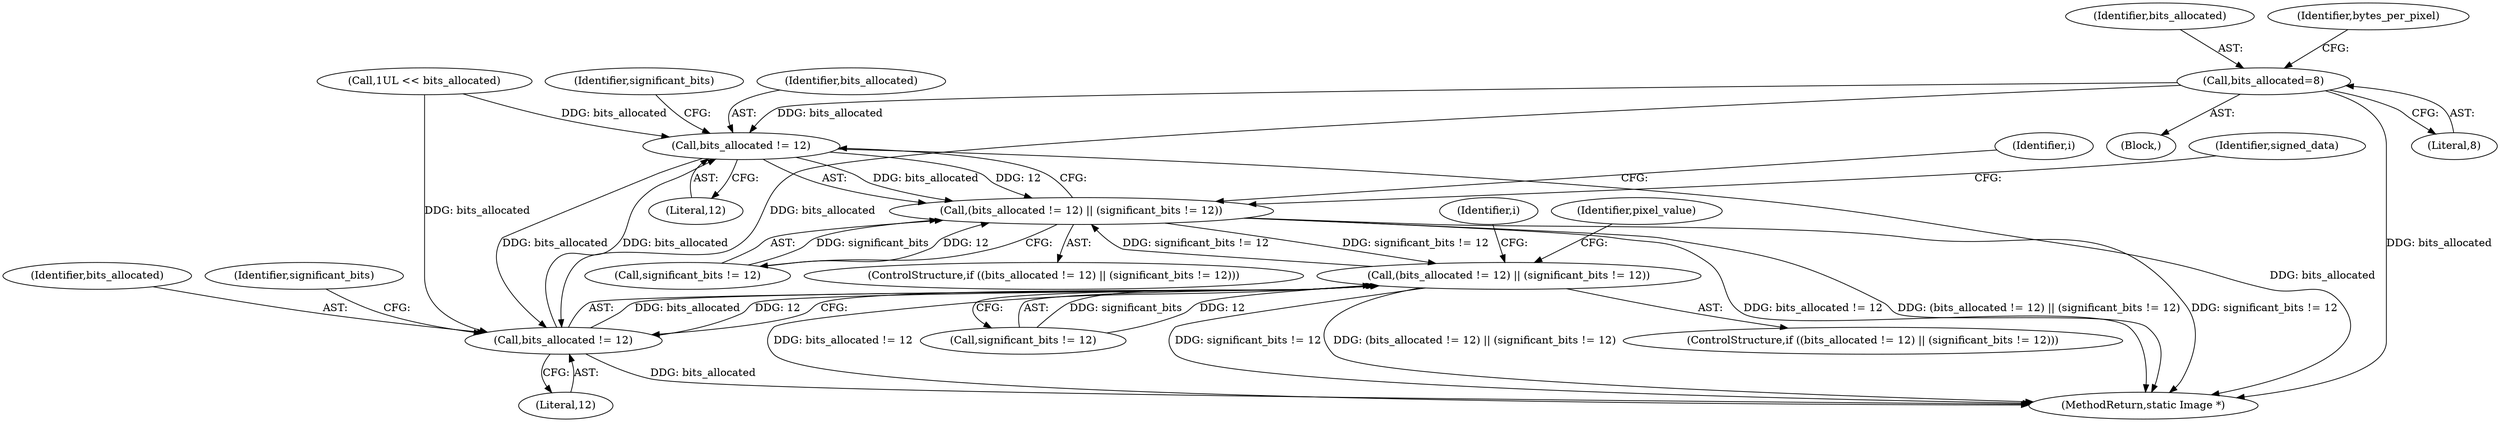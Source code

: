 digraph "0_ImageMagick_5511ef530576ed18fd636baa3bb4eda3d667665d@API" {
"1000346" [label="(Call,bits_allocated=8)"];
"1003567" [label="(Call,bits_allocated != 12)"];
"1003566" [label="(Call,(bits_allocated != 12) || (significant_bits != 12))"];
"1004032" [label="(Call,(bits_allocated != 12) || (significant_bits != 12))"];
"1004033" [label="(Call,bits_allocated != 12)"];
"1001474" [label="(Call,1UL << bits_allocated)"];
"1004032" [label="(Call,(bits_allocated != 12) || (significant_bits != 12))"];
"1003568" [label="(Identifier,bits_allocated)"];
"1004644" [label="(MethodReturn,static Image *)"];
"1000347" [label="(Identifier,bits_allocated)"];
"1004033" [label="(Call,bits_allocated != 12)"];
"1004031" [label="(ControlStructure,if ((bits_allocated != 12) || (significant_bits != 12)))"];
"1000348" [label="(Literal,8)"];
"1000350" [label="(Identifier,bytes_per_pixel)"];
"1003570" [label="(Call,significant_bits != 12)"];
"1004035" [label="(Literal,12)"];
"1003569" [label="(Literal,12)"];
"1003565" [label="(ControlStructure,if ((bits_allocated != 12) || (significant_bits != 12)))"];
"1003571" [label="(Identifier,significant_bits)"];
"1003575" [label="(Identifier,signed_data)"];
"1004041" [label="(Identifier,pixel_value)"];
"1004070" [label="(Identifier,i)"];
"1004036" [label="(Call,significant_bits != 12)"];
"1003566" [label="(Call,(bits_allocated != 12) || (significant_bits != 12))"];
"1000144" [label="(Block,)"];
"1003603" [label="(Identifier,i)"];
"1004034" [label="(Identifier,bits_allocated)"];
"1003567" [label="(Call,bits_allocated != 12)"];
"1004037" [label="(Identifier,significant_bits)"];
"1000346" [label="(Call,bits_allocated=8)"];
"1000346" -> "1000144"  [label="AST: "];
"1000346" -> "1000348"  [label="CFG: "];
"1000347" -> "1000346"  [label="AST: "];
"1000348" -> "1000346"  [label="AST: "];
"1000350" -> "1000346"  [label="CFG: "];
"1000346" -> "1004644"  [label="DDG: bits_allocated"];
"1000346" -> "1003567"  [label="DDG: bits_allocated"];
"1000346" -> "1004033"  [label="DDG: bits_allocated"];
"1003567" -> "1003566"  [label="AST: "];
"1003567" -> "1003569"  [label="CFG: "];
"1003568" -> "1003567"  [label="AST: "];
"1003569" -> "1003567"  [label="AST: "];
"1003571" -> "1003567"  [label="CFG: "];
"1003566" -> "1003567"  [label="CFG: "];
"1003567" -> "1004644"  [label="DDG: bits_allocated"];
"1003567" -> "1003566"  [label="DDG: bits_allocated"];
"1003567" -> "1003566"  [label="DDG: 12"];
"1001474" -> "1003567"  [label="DDG: bits_allocated"];
"1004033" -> "1003567"  [label="DDG: bits_allocated"];
"1003567" -> "1004033"  [label="DDG: bits_allocated"];
"1003566" -> "1003565"  [label="AST: "];
"1003566" -> "1003570"  [label="CFG: "];
"1003570" -> "1003566"  [label="AST: "];
"1003575" -> "1003566"  [label="CFG: "];
"1003603" -> "1003566"  [label="CFG: "];
"1003566" -> "1004644"  [label="DDG: significant_bits != 12"];
"1003566" -> "1004644"  [label="DDG: bits_allocated != 12"];
"1003566" -> "1004644"  [label="DDG: (bits_allocated != 12) || (significant_bits != 12)"];
"1004032" -> "1003566"  [label="DDG: significant_bits != 12"];
"1003570" -> "1003566"  [label="DDG: significant_bits"];
"1003570" -> "1003566"  [label="DDG: 12"];
"1003566" -> "1004032"  [label="DDG: significant_bits != 12"];
"1004032" -> "1004031"  [label="AST: "];
"1004032" -> "1004033"  [label="CFG: "];
"1004032" -> "1004036"  [label="CFG: "];
"1004033" -> "1004032"  [label="AST: "];
"1004036" -> "1004032"  [label="AST: "];
"1004041" -> "1004032"  [label="CFG: "];
"1004070" -> "1004032"  [label="CFG: "];
"1004032" -> "1004644"  [label="DDG: (bits_allocated != 12) || (significant_bits != 12)"];
"1004032" -> "1004644"  [label="DDG: bits_allocated != 12"];
"1004032" -> "1004644"  [label="DDG: significant_bits != 12"];
"1004033" -> "1004032"  [label="DDG: bits_allocated"];
"1004033" -> "1004032"  [label="DDG: 12"];
"1004036" -> "1004032"  [label="DDG: significant_bits"];
"1004036" -> "1004032"  [label="DDG: 12"];
"1004033" -> "1004035"  [label="CFG: "];
"1004034" -> "1004033"  [label="AST: "];
"1004035" -> "1004033"  [label="AST: "];
"1004037" -> "1004033"  [label="CFG: "];
"1004033" -> "1004644"  [label="DDG: bits_allocated"];
"1001474" -> "1004033"  [label="DDG: bits_allocated"];
}
